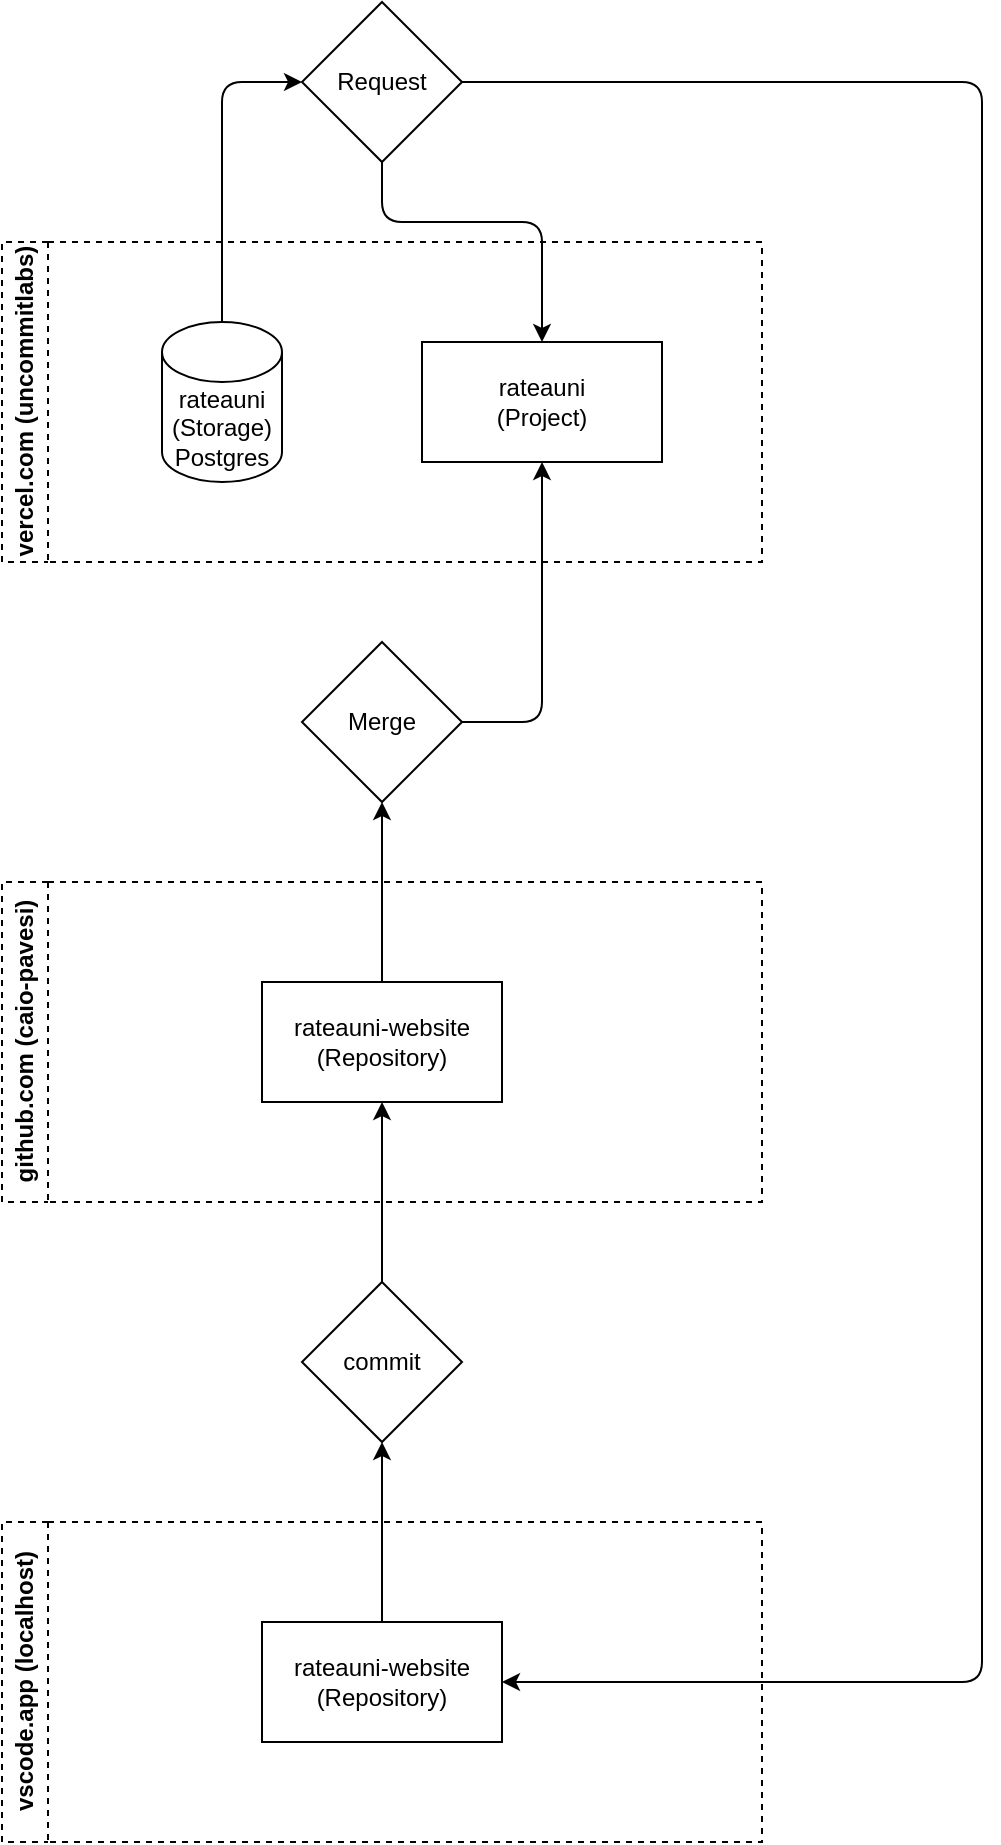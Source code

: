 <mxfile>
    <diagram id="9nAku7LWhuiukNqWM8xR" name="high-level-design">
        <mxGraphModel dx="662" dy="1092" grid="1" gridSize="10" guides="1" tooltips="1" connect="1" arrows="1" fold="1" page="0" pageScale="1" pageWidth="850" pageHeight="1100" math="0" shadow="0">
            <root>
                <mxCell id="0"/>
                <mxCell id="1" parent="0"/>
                <mxCell id="20" value="vscode.app (localhost)" style="swimlane;horizontal=0;whiteSpace=wrap;html=1;dashed=1;" parent="1" vertex="1">
                    <mxGeometry x="310" y="720" width="380" height="160" as="geometry"/>
                </mxCell>
                <mxCell id="21" value="rateauni-website&lt;br&gt;(Repository)" style="rounded=0;whiteSpace=wrap;html=1;" parent="20" vertex="1">
                    <mxGeometry x="130" y="50" width="120" height="60" as="geometry"/>
                </mxCell>
                <mxCell id="26" style="edgeStyle=none;html=1;exitX=0.5;exitY=0;exitDx=0;exitDy=0;entryX=0.5;entryY=1;entryDx=0;entryDy=0;" parent="1" source="22" target="24" edge="1">
                    <mxGeometry relative="1" as="geometry"/>
                </mxCell>
                <mxCell id="22" value="commit" style="rhombus;whiteSpace=wrap;html=1;" parent="1" vertex="1">
                    <mxGeometry x="460" y="600" width="80" height="80" as="geometry"/>
                </mxCell>
                <mxCell id="23" value="github.com (caio-pavesi)" style="swimlane;horizontal=0;whiteSpace=wrap;html=1;dashed=1;" parent="1" vertex="1">
                    <mxGeometry x="310" y="400" width="380" height="160" as="geometry"/>
                </mxCell>
                <mxCell id="24" value="rateauni-website&lt;br&gt;(Repository)" style="rounded=0;whiteSpace=wrap;html=1;" parent="23" vertex="1">
                    <mxGeometry x="130" y="50" width="120" height="60" as="geometry"/>
                </mxCell>
                <mxCell id="25" style="edgeStyle=none;html=1;exitX=0.5;exitY=0;exitDx=0;exitDy=0;entryX=0.5;entryY=1;entryDx=0;entryDy=0;" parent="1" source="21" target="22" edge="1">
                    <mxGeometry relative="1" as="geometry"/>
                </mxCell>
                <mxCell id="27" value="vercel.com (uncommitlabs)" style="swimlane;horizontal=0;whiteSpace=wrap;html=1;dashed=1;" parent="1" vertex="1">
                    <mxGeometry x="310" y="80" width="380" height="160" as="geometry"/>
                </mxCell>
                <mxCell id="28" value="rateauni&lt;br&gt;(Project)" style="rounded=0;whiteSpace=wrap;html=1;" parent="27" vertex="1">
                    <mxGeometry x="210" y="50" width="120" height="60" as="geometry"/>
                </mxCell>
                <mxCell id="31" value="rateauni&lt;br&gt;(Storage)&lt;br&gt;Postgres" style="shape=cylinder3;whiteSpace=wrap;html=1;boundedLbl=1;backgroundOutline=1;size=15;" parent="27" vertex="1">
                    <mxGeometry x="80" y="40" width="60" height="80" as="geometry"/>
                </mxCell>
                <mxCell id="43" style="edgeStyle=none;html=1;exitX=1;exitY=0.5;exitDx=0;exitDy=0;entryX=0.5;entryY=1;entryDx=0;entryDy=0;" parent="1" source="29" target="28" edge="1">
                    <mxGeometry relative="1" as="geometry">
                        <Array as="points">
                            <mxPoint x="580" y="320"/>
                        </Array>
                    </mxGeometry>
                </mxCell>
                <mxCell id="29" value="Merge" style="rhombus;whiteSpace=wrap;html=1;" parent="1" vertex="1">
                    <mxGeometry x="460" y="280" width="80" height="80" as="geometry"/>
                </mxCell>
                <mxCell id="30" style="edgeStyle=none;html=1;exitX=0.5;exitY=0;exitDx=0;exitDy=0;entryX=0.5;entryY=1;entryDx=0;entryDy=0;" parent="1" source="24" target="29" edge="1">
                    <mxGeometry relative="1" as="geometry"/>
                </mxCell>
                <mxCell id="44" style="edgeStyle=none;html=1;exitX=0.5;exitY=1;exitDx=0;exitDy=0;entryX=0.5;entryY=0;entryDx=0;entryDy=0;" parent="1" source="35" target="28" edge="1">
                    <mxGeometry relative="1" as="geometry">
                        <Array as="points">
                            <mxPoint x="500" y="70"/>
                            <mxPoint x="580" y="70"/>
                        </Array>
                    </mxGeometry>
                </mxCell>
                <mxCell id="47" style="edgeStyle=none;html=1;exitX=1;exitY=0.5;exitDx=0;exitDy=0;entryX=1;entryY=0.5;entryDx=0;entryDy=0;" parent="1" source="35" target="21" edge="1">
                    <mxGeometry relative="1" as="geometry">
                        <Array as="points">
                            <mxPoint x="800"/>
                            <mxPoint x="800" y="800"/>
                        </Array>
                    </mxGeometry>
                </mxCell>
                <mxCell id="35" value="Request" style="rhombus;whiteSpace=wrap;html=1;" parent="1" vertex="1">
                    <mxGeometry x="460" y="-40" width="80" height="80" as="geometry"/>
                </mxCell>
                <mxCell id="45" style="edgeStyle=none;html=1;exitX=0.5;exitY=0;exitDx=0;exitDy=0;exitPerimeter=0;entryX=0;entryY=0.5;entryDx=0;entryDy=0;" parent="1" source="31" target="35" edge="1">
                    <mxGeometry relative="1" as="geometry">
                        <mxPoint x="500" y="40.0" as="targetPoint"/>
                        <Array as="points">
                            <mxPoint x="420"/>
                        </Array>
                    </mxGeometry>
                </mxCell>
            </root>
        </mxGraphModel>
    </diagram>
    <diagram id="6NhNoHk-amyCEpsfAfaK" name="user-flow">
        <mxGraphModel dx="978" dy="692" grid="1" gridSize="10" guides="1" tooltips="1" connect="1" arrows="1" fold="1" page="0" pageScale="1" pageWidth="850" pageHeight="1100" math="0" shadow="0">
            <root>
                <mxCell id="0"/>
                <mxCell id="1" parent="0"/>
                <mxCell id="1G_gLGnw6WTozLeao4Ca-3" style="edgeStyle=none;html=1;exitX=0.5;exitY=1;exitDx=0;exitDy=0;exitPerimeter=0;entryX=0.5;entryY=0;entryDx=0;entryDy=0;entryPerimeter=0;" edge="1" parent="1" source="1G_gLGnw6WTozLeao4Ca-1" target="1G_gLGnw6WTozLeao4Ca-2">
                    <mxGeometry relative="1" as="geometry"/>
                </mxCell>
                <mxCell id="1G_gLGnw6WTozLeao4Ca-1" value="Start" style="strokeWidth=2;html=1;shape=mxgraph.flowchart.terminator;whiteSpace=wrap;" vertex="1" parent="1">
                    <mxGeometry x="390" y="110" width="100" height="60" as="geometry"/>
                </mxCell>
                <mxCell id="1G_gLGnw6WTozLeao4Ca-7" style="edgeStyle=none;html=1;exitX=0;exitY=0.5;exitDx=0;exitDy=0;exitPerimeter=0;entryX=0.5;entryY=0;entryDx=0;entryDy=0;entryPerimeter=0;" edge="1" parent="1" source="1G_gLGnw6WTozLeao4Ca-2" target="1G_gLGnw6WTozLeao4Ca-6">
                    <mxGeometry relative="1" as="geometry">
                        <Array as="points">
                            <mxPoint x="260" y="300"/>
                        </Array>
                    </mxGeometry>
                </mxCell>
                <mxCell id="1G_gLGnw6WTozLeao4Ca-8" value="Rate a University" style="edgeLabel;html=1;align=center;verticalAlign=middle;resizable=0;points=[];" vertex="1" connectable="0" parent="1G_gLGnw6WTozLeao4Ca-7">
                    <mxGeometry x="-0.499" y="1" relative="1" as="geometry">
                        <mxPoint y="-1" as="offset"/>
                    </mxGeometry>
                </mxCell>
                <mxCell id="1G_gLGnw6WTozLeao4Ca-11" style="edgeStyle=none;html=1;exitX=1;exitY=0.5;exitDx=0;exitDy=0;exitPerimeter=0;entryX=0.5;entryY=0;entryDx=0;entryDy=0;" edge="1" parent="1" source="1G_gLGnw6WTozLeao4Ca-2" target="1G_gLGnw6WTozLeao4Ca-10">
                    <mxGeometry relative="1" as="geometry">
                        <Array as="points">
                            <mxPoint x="620" y="300"/>
                        </Array>
                    </mxGeometry>
                </mxCell>
                <mxCell id="1G_gLGnw6WTozLeao4Ca-12" value="Search a University" style="edgeLabel;html=1;align=center;verticalAlign=middle;resizable=0;points=[];" vertex="1" connectable="0" parent="1G_gLGnw6WTozLeao4Ca-11">
                    <mxGeometry x="-0.601" y="1" relative="1" as="geometry">
                        <mxPoint x="6" y="1" as="offset"/>
                    </mxGeometry>
                </mxCell>
                <mxCell id="1G_gLGnw6WTozLeao4Ca-2" value="What to do?" style="strokeWidth=2;html=1;shape=mxgraph.flowchart.decision;whiteSpace=wrap;" vertex="1" parent="1">
                    <mxGeometry x="390" y="250" width="100" height="100" as="geometry"/>
                </mxCell>
                <mxCell id="1G_gLGnw6WTozLeao4Ca-14" style="edgeStyle=none;html=1;exitX=0.5;exitY=1;exitDx=0;exitDy=0;exitPerimeter=0;entryX=0.5;entryY=0;entryDx=0;entryDy=0;" edge="1" parent="1" source="1G_gLGnw6WTozLeao4Ca-6" target="1G_gLGnw6WTozLeao4Ca-13">
                    <mxGeometry relative="1" as="geometry"/>
                </mxCell>
                <mxCell id="1G_gLGnw6WTozLeao4Ca-15" value="Anonymous" style="edgeLabel;html=1;align=center;verticalAlign=middle;resizable=0;points=[];" vertex="1" connectable="0" parent="1G_gLGnw6WTozLeao4Ca-14">
                    <mxGeometry x="-0.446" y="2" relative="1" as="geometry">
                        <mxPoint as="offset"/>
                    </mxGeometry>
                </mxCell>
                <mxCell id="1G_gLGnw6WTozLeao4Ca-18" style="edgeStyle=none;html=1;exitX=0;exitY=0.5;exitDx=0;exitDy=0;exitPerimeter=0;entryX=0.5;entryY=0;entryDx=0;entryDy=0;" edge="1" parent="1" source="1G_gLGnw6WTozLeao4Ca-6" target="1G_gLGnw6WTozLeao4Ca-17">
                    <mxGeometry relative="1" as="geometry">
                        <Array as="points">
                            <mxPoint x="120" y="470"/>
                        </Array>
                    </mxGeometry>
                </mxCell>
                <mxCell id="1G_gLGnw6WTozLeao4Ca-19" value="Validated" style="edgeLabel;html=1;align=center;verticalAlign=middle;resizable=0;points=[];" vertex="1" connectable="0" parent="1G_gLGnw6WTozLeao4Ca-18">
                    <mxGeometry x="-0.509" y="-1" relative="1" as="geometry">
                        <mxPoint x="-3" y="1" as="offset"/>
                    </mxGeometry>
                </mxCell>
                <mxCell id="1G_gLGnw6WTozLeao4Ca-6" value="Anonymous or Validated?" style="strokeWidth=2;html=1;shape=mxgraph.flowchart.decision;whiteSpace=wrap;" vertex="1" parent="1">
                    <mxGeometry x="210" y="420" width="100" height="100" as="geometry"/>
                </mxCell>
                <mxCell id="1G_gLGnw6WTozLeao4Ca-10" value="Searches App" style="verticalLabelPosition=middle;verticalAlign=middle;html=1;shape=process;whiteSpace=wrap;rounded=1;size=0.14;arcSize=6;labelPosition=center;align=center;" vertex="1" parent="1">
                    <mxGeometry x="570" y="440" width="100" height="60" as="geometry"/>
                </mxCell>
                <mxCell id="1G_gLGnw6WTozLeao4Ca-13" value="Rates App" style="verticalLabelPosition=middle;verticalAlign=middle;html=1;shape=process;whiteSpace=wrap;rounded=1;size=0.14;arcSize=6;labelPosition=center;align=center;" vertex="1" parent="1">
                    <mxGeometry x="210" y="610" width="100" height="60" as="geometry"/>
                </mxCell>
                <mxCell id="1G_gLGnw6WTozLeao4Ca-20" style="edgeStyle=none;html=1;exitX=0.5;exitY=1;exitDx=0;exitDy=0;entryX=0;entryY=0.5;entryDx=0;entryDy=0;" edge="1" parent="1" source="1G_gLGnw6WTozLeao4Ca-17" target="1G_gLGnw6WTozLeao4Ca-13">
                    <mxGeometry relative="1" as="geometry">
                        <Array as="points">
                            <mxPoint x="120" y="640"/>
                        </Array>
                    </mxGeometry>
                </mxCell>
                <mxCell id="1G_gLGnw6WTozLeao4Ca-17" value="Receive Email to Validate" style="verticalLabelPosition=middle;verticalAlign=middle;html=1;shape=process;whiteSpace=wrap;rounded=1;size=0.14;arcSize=6;labelPosition=center;align=center;" vertex="1" parent="1">
                    <mxGeometry x="70" y="530" width="100" height="60" as="geometry"/>
                </mxCell>
            </root>
        </mxGraphModel>
    </diagram>
    <diagram id="L5J13VqyBWocPxxSHN30" name="database-schema">
        <mxGraphModel dx="662" dy="692" grid="1" gridSize="10" guides="1" tooltips="1" connect="1" arrows="1" fold="1" page="1" pageScale="1" pageWidth="850" pageHeight="1100" math="0" shadow="0">
            <root>
                <mxCell id="0"/>
                <mxCell id="1" parent="0"/>
                <mxCell id="T24ii626-4x5CJ890GED-1" value="rates_rates" style="shape=table;startSize=30;container=1;collapsible=1;childLayout=tableLayout;fixedRows=1;rowLines=0;fontStyle=1;align=center;resizeLast=1;" vertex="1" parent="1">
                    <mxGeometry x="200" y="250" width="260" height="150" as="geometry"/>
                </mxCell>
                <mxCell id="T24ii626-4x5CJ890GED-2" value="" style="shape=tableRow;horizontal=0;startSize=0;swimlaneHead=0;swimlaneBody=0;fillColor=none;collapsible=0;dropTarget=0;points=[[0,0.5],[1,0.5]];portConstraint=eastwest;top=0;left=0;right=0;bottom=1;" vertex="1" parent="T24ii626-4x5CJ890GED-1">
                    <mxGeometry y="30" width="260" height="30" as="geometry"/>
                </mxCell>
                <mxCell id="T24ii626-4x5CJ890GED-3" value="PK" style="shape=partialRectangle;connectable=0;fillColor=none;top=0;left=0;bottom=0;right=0;fontStyle=1;overflow=hidden;" vertex="1" parent="T24ii626-4x5CJ890GED-2">
                    <mxGeometry width="30" height="30" as="geometry">
                        <mxRectangle width="30" height="30" as="alternateBounds"/>
                    </mxGeometry>
                </mxCell>
                <mxCell id="T24ii626-4x5CJ890GED-4" value="rate_id" style="shape=partialRectangle;connectable=0;fillColor=none;top=0;left=0;bottom=0;right=0;align=left;spacingLeft=6;fontStyle=5;overflow=hidden;" vertex="1" parent="T24ii626-4x5CJ890GED-2">
                    <mxGeometry x="30" width="150" height="30" as="geometry">
                        <mxRectangle width="150" height="30" as="alternateBounds"/>
                    </mxGeometry>
                </mxCell>
                <mxCell id="T24ii626-4x5CJ890GED-14" value="int4" style="shape=partialRectangle;connectable=0;fillColor=none;top=0;left=0;bottom=0;right=0;align=left;spacingLeft=6;fontStyle=5;overflow=hidden;" vertex="1" parent="T24ii626-4x5CJ890GED-2">
                    <mxGeometry x="180" width="80" height="30" as="geometry">
                        <mxRectangle width="80" height="30" as="alternateBounds"/>
                    </mxGeometry>
                </mxCell>
                <mxCell id="T24ii626-4x5CJ890GED-5" value="" style="shape=tableRow;horizontal=0;startSize=0;swimlaneHead=0;swimlaneBody=0;fillColor=none;collapsible=0;dropTarget=0;points=[[0,0.5],[1,0.5]];portConstraint=eastwest;top=0;left=0;right=0;bottom=0;" vertex="1" parent="T24ii626-4x5CJ890GED-1">
                    <mxGeometry y="60" width="260" height="30" as="geometry"/>
                </mxCell>
                <mxCell id="T24ii626-4x5CJ890GED-6" value="" style="shape=partialRectangle;connectable=0;fillColor=none;top=0;left=0;bottom=0;right=0;editable=1;overflow=hidden;" vertex="1" parent="T24ii626-4x5CJ890GED-5">
                    <mxGeometry width="30" height="30" as="geometry">
                        <mxRectangle width="30" height="30" as="alternateBounds"/>
                    </mxGeometry>
                </mxCell>
                <mxCell id="T24ii626-4x5CJ890GED-7" value="rate_date" style="shape=partialRectangle;connectable=0;fillColor=none;top=0;left=0;bottom=0;right=0;align=left;spacingLeft=6;overflow=hidden;" vertex="1" parent="T24ii626-4x5CJ890GED-5">
                    <mxGeometry x="30" width="150" height="30" as="geometry">
                        <mxRectangle width="150" height="30" as="alternateBounds"/>
                    </mxGeometry>
                </mxCell>
                <mxCell id="T24ii626-4x5CJ890GED-15" value="timestamptz" style="shape=partialRectangle;connectable=0;fillColor=none;top=0;left=0;bottom=0;right=0;align=left;spacingLeft=6;overflow=hidden;" vertex="1" parent="T24ii626-4x5CJ890GED-5">
                    <mxGeometry x="180" width="80" height="30" as="geometry">
                        <mxRectangle width="80" height="30" as="alternateBounds"/>
                    </mxGeometry>
                </mxCell>
                <mxCell id="T24ii626-4x5CJ890GED-8" value="" style="shape=tableRow;horizontal=0;startSize=0;swimlaneHead=0;swimlaneBody=0;fillColor=none;collapsible=0;dropTarget=0;points=[[0,0.5],[1,0.5]];portConstraint=eastwest;top=0;left=0;right=0;bottom=0;" vertex="1" parent="T24ii626-4x5CJ890GED-1">
                    <mxGeometry y="90" width="260" height="30" as="geometry"/>
                </mxCell>
                <mxCell id="T24ii626-4x5CJ890GED-9" value="" style="shape=partialRectangle;connectable=0;fillColor=none;top=0;left=0;bottom=0;right=0;editable=1;overflow=hidden;" vertex="1" parent="T24ii626-4x5CJ890GED-8">
                    <mxGeometry width="30" height="30" as="geometry">
                        <mxRectangle width="30" height="30" as="alternateBounds"/>
                    </mxGeometry>
                </mxCell>
                <mxCell id="T24ii626-4x5CJ890GED-10" value="rate_email" style="shape=partialRectangle;connectable=0;fillColor=none;top=0;left=0;bottom=0;right=0;align=left;spacingLeft=6;overflow=hidden;" vertex="1" parent="T24ii626-4x5CJ890GED-8">
                    <mxGeometry x="30" width="150" height="30" as="geometry">
                        <mxRectangle width="150" height="30" as="alternateBounds"/>
                    </mxGeometry>
                </mxCell>
                <mxCell id="T24ii626-4x5CJ890GED-16" value="varchar" style="shape=partialRectangle;connectable=0;fillColor=none;top=0;left=0;bottom=0;right=0;align=left;spacingLeft=6;overflow=hidden;" vertex="1" parent="T24ii626-4x5CJ890GED-8">
                    <mxGeometry x="180" width="80" height="30" as="geometry">
                        <mxRectangle width="80" height="30" as="alternateBounds"/>
                    </mxGeometry>
                </mxCell>
                <mxCell id="T24ii626-4x5CJ890GED-11" value="" style="shape=tableRow;horizontal=0;startSize=0;swimlaneHead=0;swimlaneBody=0;fillColor=none;collapsible=0;dropTarget=0;points=[[0,0.5],[1,0.5]];portConstraint=eastwest;top=0;left=0;right=0;bottom=0;" vertex="1" parent="T24ii626-4x5CJ890GED-1">
                    <mxGeometry y="120" width="260" height="30" as="geometry"/>
                </mxCell>
                <mxCell id="T24ii626-4x5CJ890GED-12" value="" style="shape=partialRectangle;connectable=0;fillColor=none;top=0;left=0;bottom=0;right=0;editable=1;overflow=hidden;" vertex="1" parent="T24ii626-4x5CJ890GED-11">
                    <mxGeometry width="30" height="30" as="geometry">
                        <mxRectangle width="30" height="30" as="alternateBounds"/>
                    </mxGeometry>
                </mxCell>
                <mxCell id="T24ii626-4x5CJ890GED-13" value="rate_value" style="shape=partialRectangle;connectable=0;fillColor=none;top=0;left=0;bottom=0;right=0;align=left;spacingLeft=6;overflow=hidden;" vertex="1" parent="T24ii626-4x5CJ890GED-11">
                    <mxGeometry x="30" width="150" height="30" as="geometry">
                        <mxRectangle width="150" height="30" as="alternateBounds"/>
                    </mxGeometry>
                </mxCell>
                <mxCell id="T24ii626-4x5CJ890GED-17" value="int4" style="shape=partialRectangle;connectable=0;fillColor=none;top=0;left=0;bottom=0;right=0;align=left;spacingLeft=6;overflow=hidden;" vertex="1" parent="T24ii626-4x5CJ890GED-11">
                    <mxGeometry x="180" width="80" height="30" as="geometry">
                        <mxRectangle width="80" height="30" as="alternateBounds"/>
                    </mxGeometry>
                </mxCell>
            </root>
        </mxGraphModel>
    </diagram>
</mxfile>